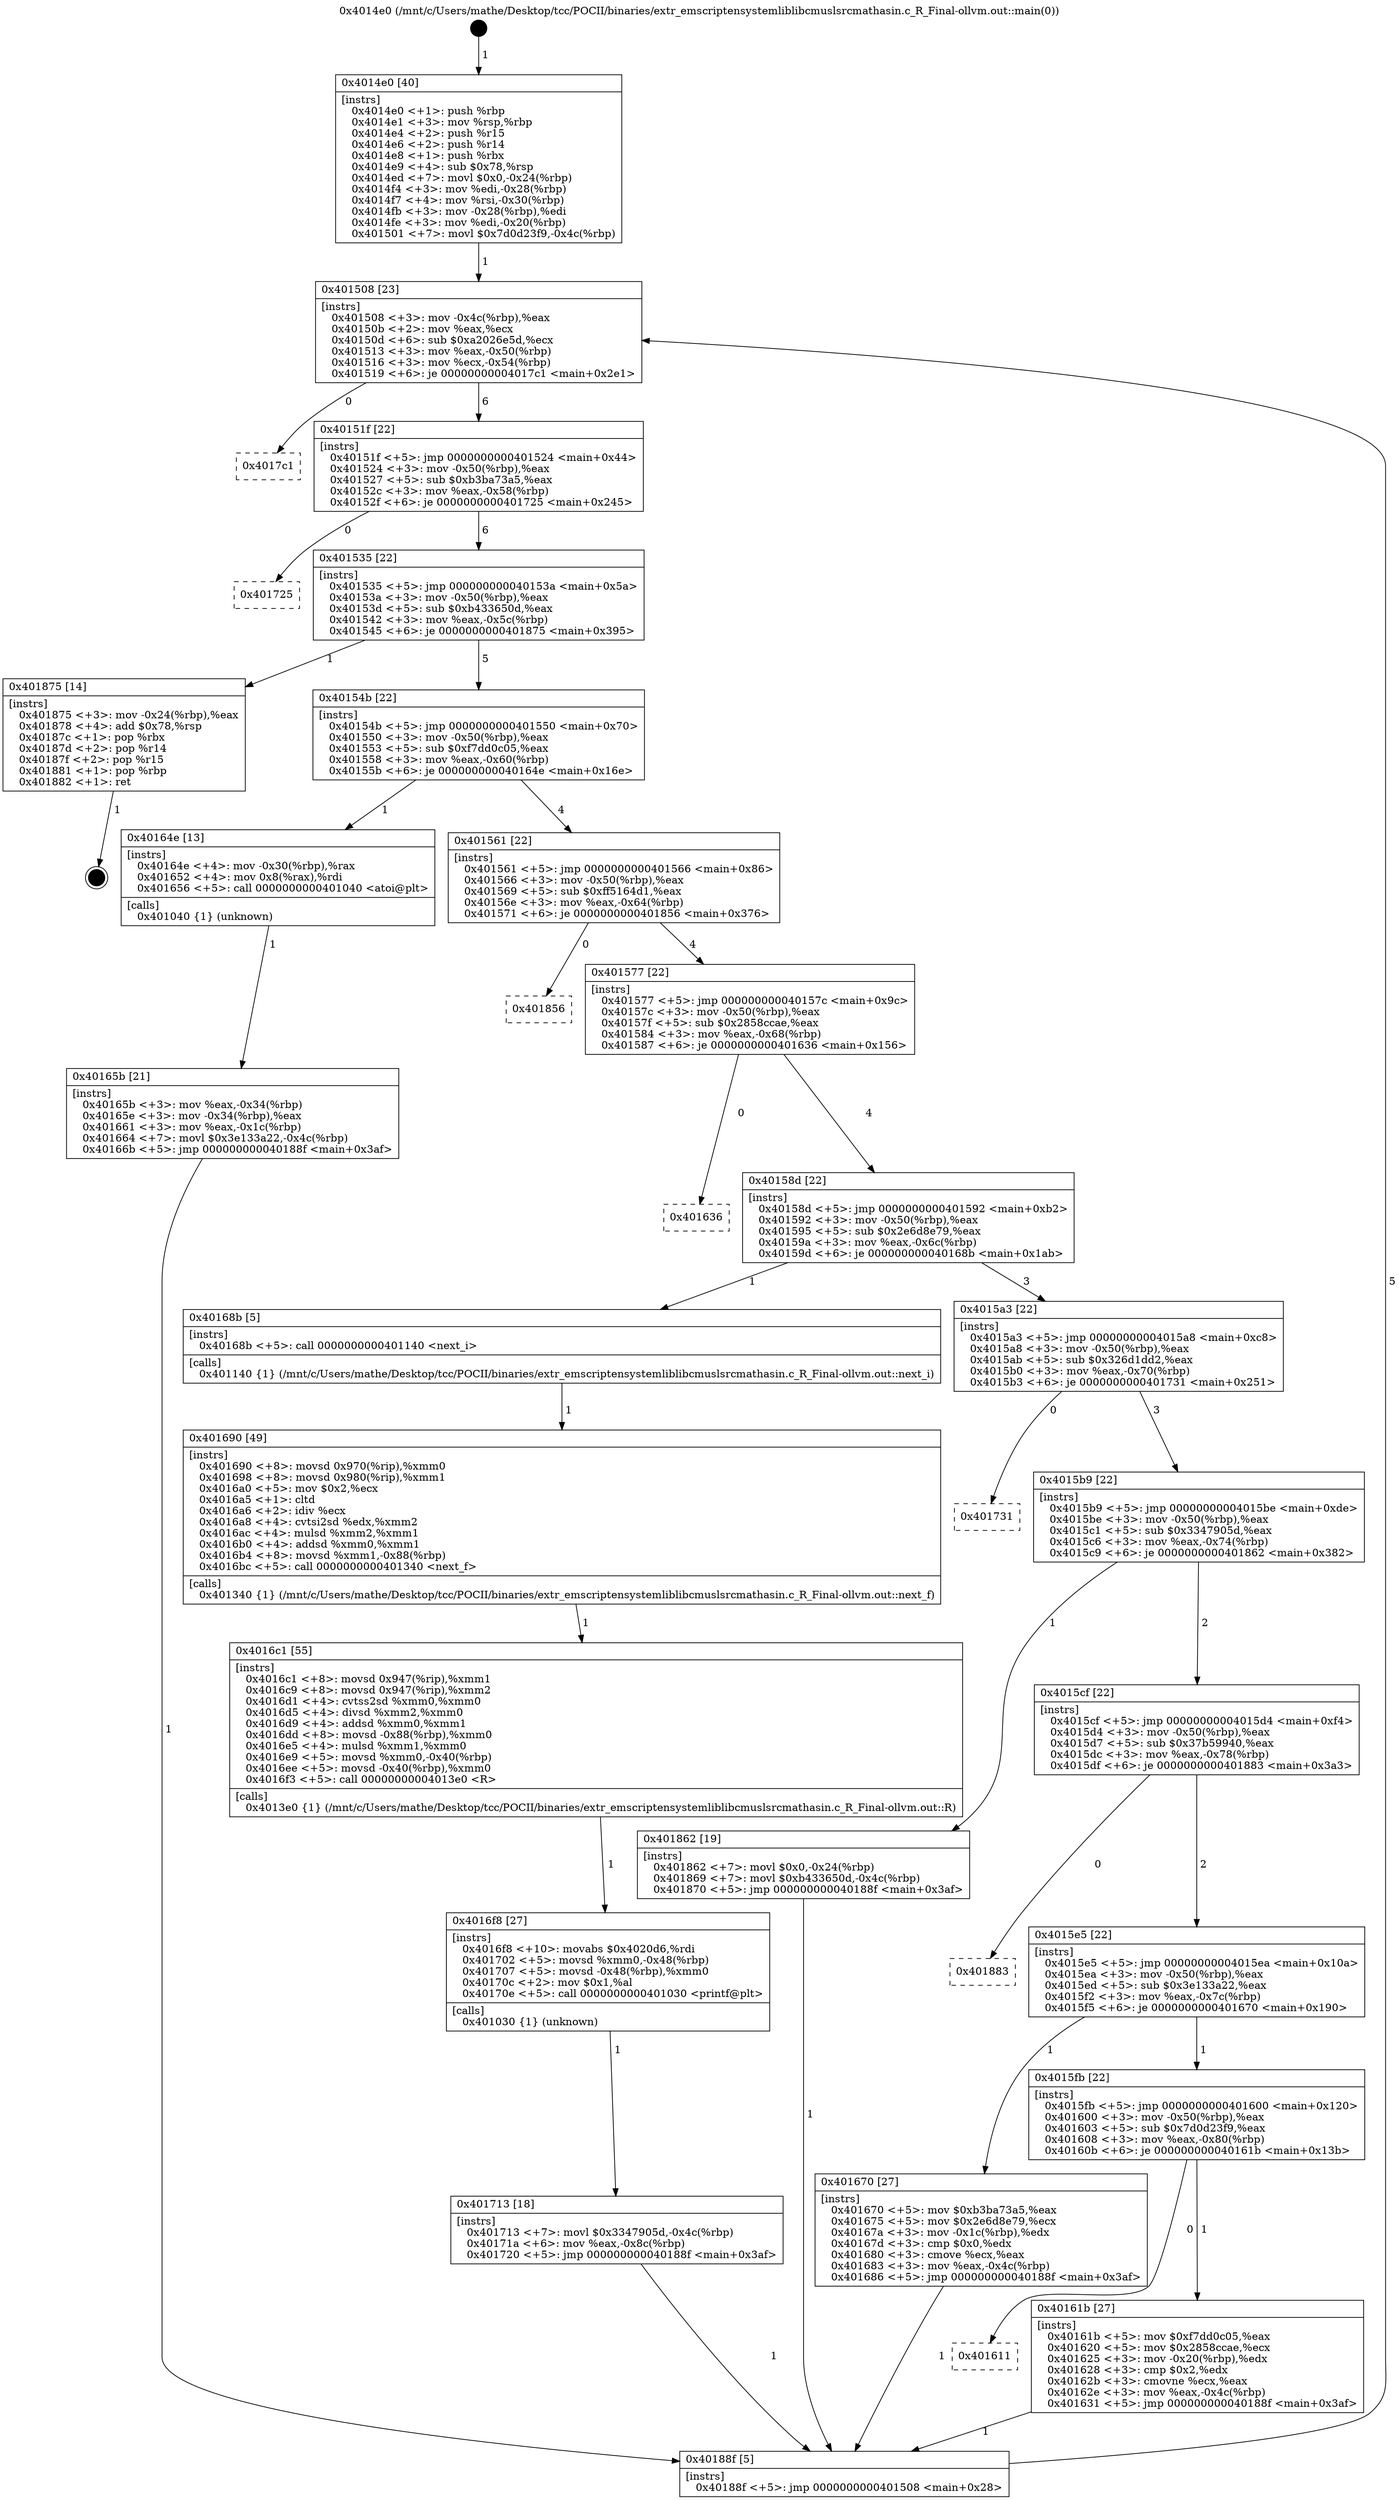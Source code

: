 digraph "0x4014e0" {
  label = "0x4014e0 (/mnt/c/Users/mathe/Desktop/tcc/POCII/binaries/extr_emscriptensystemliblibcmuslsrcmathasin.c_R_Final-ollvm.out::main(0))"
  labelloc = "t"
  node[shape=record]

  Entry [label="",width=0.3,height=0.3,shape=circle,fillcolor=black,style=filled]
  "0x401508" [label="{
     0x401508 [23]\l
     | [instrs]\l
     &nbsp;&nbsp;0x401508 \<+3\>: mov -0x4c(%rbp),%eax\l
     &nbsp;&nbsp;0x40150b \<+2\>: mov %eax,%ecx\l
     &nbsp;&nbsp;0x40150d \<+6\>: sub $0xa2026e5d,%ecx\l
     &nbsp;&nbsp;0x401513 \<+3\>: mov %eax,-0x50(%rbp)\l
     &nbsp;&nbsp;0x401516 \<+3\>: mov %ecx,-0x54(%rbp)\l
     &nbsp;&nbsp;0x401519 \<+6\>: je 00000000004017c1 \<main+0x2e1\>\l
  }"]
  "0x4017c1" [label="{
     0x4017c1\l
  }", style=dashed]
  "0x40151f" [label="{
     0x40151f [22]\l
     | [instrs]\l
     &nbsp;&nbsp;0x40151f \<+5\>: jmp 0000000000401524 \<main+0x44\>\l
     &nbsp;&nbsp;0x401524 \<+3\>: mov -0x50(%rbp),%eax\l
     &nbsp;&nbsp;0x401527 \<+5\>: sub $0xb3ba73a5,%eax\l
     &nbsp;&nbsp;0x40152c \<+3\>: mov %eax,-0x58(%rbp)\l
     &nbsp;&nbsp;0x40152f \<+6\>: je 0000000000401725 \<main+0x245\>\l
  }"]
  Exit [label="",width=0.3,height=0.3,shape=circle,fillcolor=black,style=filled,peripheries=2]
  "0x401725" [label="{
     0x401725\l
  }", style=dashed]
  "0x401535" [label="{
     0x401535 [22]\l
     | [instrs]\l
     &nbsp;&nbsp;0x401535 \<+5\>: jmp 000000000040153a \<main+0x5a\>\l
     &nbsp;&nbsp;0x40153a \<+3\>: mov -0x50(%rbp),%eax\l
     &nbsp;&nbsp;0x40153d \<+5\>: sub $0xb433650d,%eax\l
     &nbsp;&nbsp;0x401542 \<+3\>: mov %eax,-0x5c(%rbp)\l
     &nbsp;&nbsp;0x401545 \<+6\>: je 0000000000401875 \<main+0x395\>\l
  }"]
  "0x401713" [label="{
     0x401713 [18]\l
     | [instrs]\l
     &nbsp;&nbsp;0x401713 \<+7\>: movl $0x3347905d,-0x4c(%rbp)\l
     &nbsp;&nbsp;0x40171a \<+6\>: mov %eax,-0x8c(%rbp)\l
     &nbsp;&nbsp;0x401720 \<+5\>: jmp 000000000040188f \<main+0x3af\>\l
  }"]
  "0x401875" [label="{
     0x401875 [14]\l
     | [instrs]\l
     &nbsp;&nbsp;0x401875 \<+3\>: mov -0x24(%rbp),%eax\l
     &nbsp;&nbsp;0x401878 \<+4\>: add $0x78,%rsp\l
     &nbsp;&nbsp;0x40187c \<+1\>: pop %rbx\l
     &nbsp;&nbsp;0x40187d \<+2\>: pop %r14\l
     &nbsp;&nbsp;0x40187f \<+2\>: pop %r15\l
     &nbsp;&nbsp;0x401881 \<+1\>: pop %rbp\l
     &nbsp;&nbsp;0x401882 \<+1\>: ret\l
  }"]
  "0x40154b" [label="{
     0x40154b [22]\l
     | [instrs]\l
     &nbsp;&nbsp;0x40154b \<+5\>: jmp 0000000000401550 \<main+0x70\>\l
     &nbsp;&nbsp;0x401550 \<+3\>: mov -0x50(%rbp),%eax\l
     &nbsp;&nbsp;0x401553 \<+5\>: sub $0xf7dd0c05,%eax\l
     &nbsp;&nbsp;0x401558 \<+3\>: mov %eax,-0x60(%rbp)\l
     &nbsp;&nbsp;0x40155b \<+6\>: je 000000000040164e \<main+0x16e\>\l
  }"]
  "0x4016f8" [label="{
     0x4016f8 [27]\l
     | [instrs]\l
     &nbsp;&nbsp;0x4016f8 \<+10\>: movabs $0x4020d6,%rdi\l
     &nbsp;&nbsp;0x401702 \<+5\>: movsd %xmm0,-0x48(%rbp)\l
     &nbsp;&nbsp;0x401707 \<+5\>: movsd -0x48(%rbp),%xmm0\l
     &nbsp;&nbsp;0x40170c \<+2\>: mov $0x1,%al\l
     &nbsp;&nbsp;0x40170e \<+5\>: call 0000000000401030 \<printf@plt\>\l
     | [calls]\l
     &nbsp;&nbsp;0x401030 \{1\} (unknown)\l
  }"]
  "0x40164e" [label="{
     0x40164e [13]\l
     | [instrs]\l
     &nbsp;&nbsp;0x40164e \<+4\>: mov -0x30(%rbp),%rax\l
     &nbsp;&nbsp;0x401652 \<+4\>: mov 0x8(%rax),%rdi\l
     &nbsp;&nbsp;0x401656 \<+5\>: call 0000000000401040 \<atoi@plt\>\l
     | [calls]\l
     &nbsp;&nbsp;0x401040 \{1\} (unknown)\l
  }"]
  "0x401561" [label="{
     0x401561 [22]\l
     | [instrs]\l
     &nbsp;&nbsp;0x401561 \<+5\>: jmp 0000000000401566 \<main+0x86\>\l
     &nbsp;&nbsp;0x401566 \<+3\>: mov -0x50(%rbp),%eax\l
     &nbsp;&nbsp;0x401569 \<+5\>: sub $0xff5164d1,%eax\l
     &nbsp;&nbsp;0x40156e \<+3\>: mov %eax,-0x64(%rbp)\l
     &nbsp;&nbsp;0x401571 \<+6\>: je 0000000000401856 \<main+0x376\>\l
  }"]
  "0x4016c1" [label="{
     0x4016c1 [55]\l
     | [instrs]\l
     &nbsp;&nbsp;0x4016c1 \<+8\>: movsd 0x947(%rip),%xmm1\l
     &nbsp;&nbsp;0x4016c9 \<+8\>: movsd 0x947(%rip),%xmm2\l
     &nbsp;&nbsp;0x4016d1 \<+4\>: cvtss2sd %xmm0,%xmm0\l
     &nbsp;&nbsp;0x4016d5 \<+4\>: divsd %xmm2,%xmm0\l
     &nbsp;&nbsp;0x4016d9 \<+4\>: addsd %xmm0,%xmm1\l
     &nbsp;&nbsp;0x4016dd \<+8\>: movsd -0x88(%rbp),%xmm0\l
     &nbsp;&nbsp;0x4016e5 \<+4\>: mulsd %xmm1,%xmm0\l
     &nbsp;&nbsp;0x4016e9 \<+5\>: movsd %xmm0,-0x40(%rbp)\l
     &nbsp;&nbsp;0x4016ee \<+5\>: movsd -0x40(%rbp),%xmm0\l
     &nbsp;&nbsp;0x4016f3 \<+5\>: call 00000000004013e0 \<R\>\l
     | [calls]\l
     &nbsp;&nbsp;0x4013e0 \{1\} (/mnt/c/Users/mathe/Desktop/tcc/POCII/binaries/extr_emscriptensystemliblibcmuslsrcmathasin.c_R_Final-ollvm.out::R)\l
  }"]
  "0x401856" [label="{
     0x401856\l
  }", style=dashed]
  "0x401577" [label="{
     0x401577 [22]\l
     | [instrs]\l
     &nbsp;&nbsp;0x401577 \<+5\>: jmp 000000000040157c \<main+0x9c\>\l
     &nbsp;&nbsp;0x40157c \<+3\>: mov -0x50(%rbp),%eax\l
     &nbsp;&nbsp;0x40157f \<+5\>: sub $0x2858ccae,%eax\l
     &nbsp;&nbsp;0x401584 \<+3\>: mov %eax,-0x68(%rbp)\l
     &nbsp;&nbsp;0x401587 \<+6\>: je 0000000000401636 \<main+0x156\>\l
  }"]
  "0x401690" [label="{
     0x401690 [49]\l
     | [instrs]\l
     &nbsp;&nbsp;0x401690 \<+8\>: movsd 0x970(%rip),%xmm0\l
     &nbsp;&nbsp;0x401698 \<+8\>: movsd 0x980(%rip),%xmm1\l
     &nbsp;&nbsp;0x4016a0 \<+5\>: mov $0x2,%ecx\l
     &nbsp;&nbsp;0x4016a5 \<+1\>: cltd\l
     &nbsp;&nbsp;0x4016a6 \<+2\>: idiv %ecx\l
     &nbsp;&nbsp;0x4016a8 \<+4\>: cvtsi2sd %edx,%xmm2\l
     &nbsp;&nbsp;0x4016ac \<+4\>: mulsd %xmm2,%xmm1\l
     &nbsp;&nbsp;0x4016b0 \<+4\>: addsd %xmm0,%xmm1\l
     &nbsp;&nbsp;0x4016b4 \<+8\>: movsd %xmm1,-0x88(%rbp)\l
     &nbsp;&nbsp;0x4016bc \<+5\>: call 0000000000401340 \<next_f\>\l
     | [calls]\l
     &nbsp;&nbsp;0x401340 \{1\} (/mnt/c/Users/mathe/Desktop/tcc/POCII/binaries/extr_emscriptensystemliblibcmuslsrcmathasin.c_R_Final-ollvm.out::next_f)\l
  }"]
  "0x401636" [label="{
     0x401636\l
  }", style=dashed]
  "0x40158d" [label="{
     0x40158d [22]\l
     | [instrs]\l
     &nbsp;&nbsp;0x40158d \<+5\>: jmp 0000000000401592 \<main+0xb2\>\l
     &nbsp;&nbsp;0x401592 \<+3\>: mov -0x50(%rbp),%eax\l
     &nbsp;&nbsp;0x401595 \<+5\>: sub $0x2e6d8e79,%eax\l
     &nbsp;&nbsp;0x40159a \<+3\>: mov %eax,-0x6c(%rbp)\l
     &nbsp;&nbsp;0x40159d \<+6\>: je 000000000040168b \<main+0x1ab\>\l
  }"]
  "0x40165b" [label="{
     0x40165b [21]\l
     | [instrs]\l
     &nbsp;&nbsp;0x40165b \<+3\>: mov %eax,-0x34(%rbp)\l
     &nbsp;&nbsp;0x40165e \<+3\>: mov -0x34(%rbp),%eax\l
     &nbsp;&nbsp;0x401661 \<+3\>: mov %eax,-0x1c(%rbp)\l
     &nbsp;&nbsp;0x401664 \<+7\>: movl $0x3e133a22,-0x4c(%rbp)\l
     &nbsp;&nbsp;0x40166b \<+5\>: jmp 000000000040188f \<main+0x3af\>\l
  }"]
  "0x40168b" [label="{
     0x40168b [5]\l
     | [instrs]\l
     &nbsp;&nbsp;0x40168b \<+5\>: call 0000000000401140 \<next_i\>\l
     | [calls]\l
     &nbsp;&nbsp;0x401140 \{1\} (/mnt/c/Users/mathe/Desktop/tcc/POCII/binaries/extr_emscriptensystemliblibcmuslsrcmathasin.c_R_Final-ollvm.out::next_i)\l
  }"]
  "0x4015a3" [label="{
     0x4015a3 [22]\l
     | [instrs]\l
     &nbsp;&nbsp;0x4015a3 \<+5\>: jmp 00000000004015a8 \<main+0xc8\>\l
     &nbsp;&nbsp;0x4015a8 \<+3\>: mov -0x50(%rbp),%eax\l
     &nbsp;&nbsp;0x4015ab \<+5\>: sub $0x326d1dd2,%eax\l
     &nbsp;&nbsp;0x4015b0 \<+3\>: mov %eax,-0x70(%rbp)\l
     &nbsp;&nbsp;0x4015b3 \<+6\>: je 0000000000401731 \<main+0x251\>\l
  }"]
  "0x4014e0" [label="{
     0x4014e0 [40]\l
     | [instrs]\l
     &nbsp;&nbsp;0x4014e0 \<+1\>: push %rbp\l
     &nbsp;&nbsp;0x4014e1 \<+3\>: mov %rsp,%rbp\l
     &nbsp;&nbsp;0x4014e4 \<+2\>: push %r15\l
     &nbsp;&nbsp;0x4014e6 \<+2\>: push %r14\l
     &nbsp;&nbsp;0x4014e8 \<+1\>: push %rbx\l
     &nbsp;&nbsp;0x4014e9 \<+4\>: sub $0x78,%rsp\l
     &nbsp;&nbsp;0x4014ed \<+7\>: movl $0x0,-0x24(%rbp)\l
     &nbsp;&nbsp;0x4014f4 \<+3\>: mov %edi,-0x28(%rbp)\l
     &nbsp;&nbsp;0x4014f7 \<+4\>: mov %rsi,-0x30(%rbp)\l
     &nbsp;&nbsp;0x4014fb \<+3\>: mov -0x28(%rbp),%edi\l
     &nbsp;&nbsp;0x4014fe \<+3\>: mov %edi,-0x20(%rbp)\l
     &nbsp;&nbsp;0x401501 \<+7\>: movl $0x7d0d23f9,-0x4c(%rbp)\l
  }"]
  "0x401731" [label="{
     0x401731\l
  }", style=dashed]
  "0x4015b9" [label="{
     0x4015b9 [22]\l
     | [instrs]\l
     &nbsp;&nbsp;0x4015b9 \<+5\>: jmp 00000000004015be \<main+0xde\>\l
     &nbsp;&nbsp;0x4015be \<+3\>: mov -0x50(%rbp),%eax\l
     &nbsp;&nbsp;0x4015c1 \<+5\>: sub $0x3347905d,%eax\l
     &nbsp;&nbsp;0x4015c6 \<+3\>: mov %eax,-0x74(%rbp)\l
     &nbsp;&nbsp;0x4015c9 \<+6\>: je 0000000000401862 \<main+0x382\>\l
  }"]
  "0x40188f" [label="{
     0x40188f [5]\l
     | [instrs]\l
     &nbsp;&nbsp;0x40188f \<+5\>: jmp 0000000000401508 \<main+0x28\>\l
  }"]
  "0x401862" [label="{
     0x401862 [19]\l
     | [instrs]\l
     &nbsp;&nbsp;0x401862 \<+7\>: movl $0x0,-0x24(%rbp)\l
     &nbsp;&nbsp;0x401869 \<+7\>: movl $0xb433650d,-0x4c(%rbp)\l
     &nbsp;&nbsp;0x401870 \<+5\>: jmp 000000000040188f \<main+0x3af\>\l
  }"]
  "0x4015cf" [label="{
     0x4015cf [22]\l
     | [instrs]\l
     &nbsp;&nbsp;0x4015cf \<+5\>: jmp 00000000004015d4 \<main+0xf4\>\l
     &nbsp;&nbsp;0x4015d4 \<+3\>: mov -0x50(%rbp),%eax\l
     &nbsp;&nbsp;0x4015d7 \<+5\>: sub $0x37b59940,%eax\l
     &nbsp;&nbsp;0x4015dc \<+3\>: mov %eax,-0x78(%rbp)\l
     &nbsp;&nbsp;0x4015df \<+6\>: je 0000000000401883 \<main+0x3a3\>\l
  }"]
  "0x401611" [label="{
     0x401611\l
  }", style=dashed]
  "0x401883" [label="{
     0x401883\l
  }", style=dashed]
  "0x4015e5" [label="{
     0x4015e5 [22]\l
     | [instrs]\l
     &nbsp;&nbsp;0x4015e5 \<+5\>: jmp 00000000004015ea \<main+0x10a\>\l
     &nbsp;&nbsp;0x4015ea \<+3\>: mov -0x50(%rbp),%eax\l
     &nbsp;&nbsp;0x4015ed \<+5\>: sub $0x3e133a22,%eax\l
     &nbsp;&nbsp;0x4015f2 \<+3\>: mov %eax,-0x7c(%rbp)\l
     &nbsp;&nbsp;0x4015f5 \<+6\>: je 0000000000401670 \<main+0x190\>\l
  }"]
  "0x40161b" [label="{
     0x40161b [27]\l
     | [instrs]\l
     &nbsp;&nbsp;0x40161b \<+5\>: mov $0xf7dd0c05,%eax\l
     &nbsp;&nbsp;0x401620 \<+5\>: mov $0x2858ccae,%ecx\l
     &nbsp;&nbsp;0x401625 \<+3\>: mov -0x20(%rbp),%edx\l
     &nbsp;&nbsp;0x401628 \<+3\>: cmp $0x2,%edx\l
     &nbsp;&nbsp;0x40162b \<+3\>: cmovne %ecx,%eax\l
     &nbsp;&nbsp;0x40162e \<+3\>: mov %eax,-0x4c(%rbp)\l
     &nbsp;&nbsp;0x401631 \<+5\>: jmp 000000000040188f \<main+0x3af\>\l
  }"]
  "0x401670" [label="{
     0x401670 [27]\l
     | [instrs]\l
     &nbsp;&nbsp;0x401670 \<+5\>: mov $0xb3ba73a5,%eax\l
     &nbsp;&nbsp;0x401675 \<+5\>: mov $0x2e6d8e79,%ecx\l
     &nbsp;&nbsp;0x40167a \<+3\>: mov -0x1c(%rbp),%edx\l
     &nbsp;&nbsp;0x40167d \<+3\>: cmp $0x0,%edx\l
     &nbsp;&nbsp;0x401680 \<+3\>: cmove %ecx,%eax\l
     &nbsp;&nbsp;0x401683 \<+3\>: mov %eax,-0x4c(%rbp)\l
     &nbsp;&nbsp;0x401686 \<+5\>: jmp 000000000040188f \<main+0x3af\>\l
  }"]
  "0x4015fb" [label="{
     0x4015fb [22]\l
     | [instrs]\l
     &nbsp;&nbsp;0x4015fb \<+5\>: jmp 0000000000401600 \<main+0x120\>\l
     &nbsp;&nbsp;0x401600 \<+3\>: mov -0x50(%rbp),%eax\l
     &nbsp;&nbsp;0x401603 \<+5\>: sub $0x7d0d23f9,%eax\l
     &nbsp;&nbsp;0x401608 \<+3\>: mov %eax,-0x80(%rbp)\l
     &nbsp;&nbsp;0x40160b \<+6\>: je 000000000040161b \<main+0x13b\>\l
  }"]
  Entry -> "0x4014e0" [label=" 1"]
  "0x401508" -> "0x4017c1" [label=" 0"]
  "0x401508" -> "0x40151f" [label=" 6"]
  "0x401875" -> Exit [label=" 1"]
  "0x40151f" -> "0x401725" [label=" 0"]
  "0x40151f" -> "0x401535" [label=" 6"]
  "0x401862" -> "0x40188f" [label=" 1"]
  "0x401535" -> "0x401875" [label=" 1"]
  "0x401535" -> "0x40154b" [label=" 5"]
  "0x401713" -> "0x40188f" [label=" 1"]
  "0x40154b" -> "0x40164e" [label=" 1"]
  "0x40154b" -> "0x401561" [label=" 4"]
  "0x4016f8" -> "0x401713" [label=" 1"]
  "0x401561" -> "0x401856" [label=" 0"]
  "0x401561" -> "0x401577" [label=" 4"]
  "0x4016c1" -> "0x4016f8" [label=" 1"]
  "0x401577" -> "0x401636" [label=" 0"]
  "0x401577" -> "0x40158d" [label=" 4"]
  "0x401690" -> "0x4016c1" [label=" 1"]
  "0x40158d" -> "0x40168b" [label=" 1"]
  "0x40158d" -> "0x4015a3" [label=" 3"]
  "0x40168b" -> "0x401690" [label=" 1"]
  "0x4015a3" -> "0x401731" [label=" 0"]
  "0x4015a3" -> "0x4015b9" [label=" 3"]
  "0x401670" -> "0x40188f" [label=" 1"]
  "0x4015b9" -> "0x401862" [label=" 1"]
  "0x4015b9" -> "0x4015cf" [label=" 2"]
  "0x40165b" -> "0x40188f" [label=" 1"]
  "0x4015cf" -> "0x401883" [label=" 0"]
  "0x4015cf" -> "0x4015e5" [label=" 2"]
  "0x40164e" -> "0x40165b" [label=" 1"]
  "0x4015e5" -> "0x401670" [label=" 1"]
  "0x4015e5" -> "0x4015fb" [label=" 1"]
  "0x40188f" -> "0x401508" [label=" 5"]
  "0x4015fb" -> "0x40161b" [label=" 1"]
  "0x4015fb" -> "0x401611" [label=" 0"]
  "0x40161b" -> "0x40188f" [label=" 1"]
  "0x4014e0" -> "0x401508" [label=" 1"]
}

